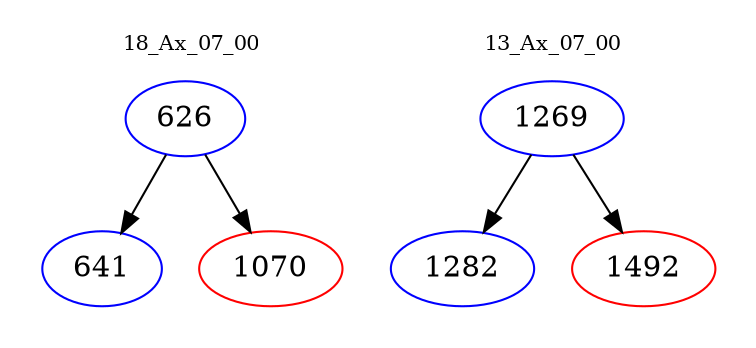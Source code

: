 digraph{
subgraph cluster_0 {
color = white
label = "18_Ax_07_00";
fontsize=10;
T0_626 [label="626", color="blue"]
T0_626 -> T0_641 [color="black"]
T0_641 [label="641", color="blue"]
T0_626 -> T0_1070 [color="black"]
T0_1070 [label="1070", color="red"]
}
subgraph cluster_1 {
color = white
label = "13_Ax_07_00";
fontsize=10;
T1_1269 [label="1269", color="blue"]
T1_1269 -> T1_1282 [color="black"]
T1_1282 [label="1282", color="blue"]
T1_1269 -> T1_1492 [color="black"]
T1_1492 [label="1492", color="red"]
}
}
